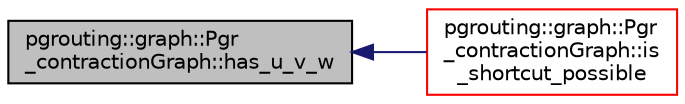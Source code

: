 digraph "pgrouting::graph::Pgr_contractionGraph::has_u_v_w"
{
  edge [fontname="Helvetica",fontsize="10",labelfontname="Helvetica",labelfontsize="10"];
  node [fontname="Helvetica",fontsize="10",shape=record];
  rankdir="LR";
  Node15 [label="pgrouting::graph::Pgr\l_contractionGraph::has_u_v_w",height=0.2,width=0.4,color="black", fillcolor="grey75", style="filled", fontcolor="black"];
  Node15 -> Node16 [dir="back",color="midnightblue",fontsize="10",style="solid",fontname="Helvetica"];
  Node16 [label="pgrouting::graph::Pgr\l_contractionGraph::is\l_shortcut_possible",height=0.2,width=0.4,color="red", fillcolor="white", style="filled",URL="$classpgrouting_1_1graph_1_1Pgr__contractionGraph.html#aa8e87f4262331e87f514a3947c899804",tooltip="Possibility of a shortcut from left vertex to right vertex v* should be a linear vertex u <-> v -> w:..."];
}
